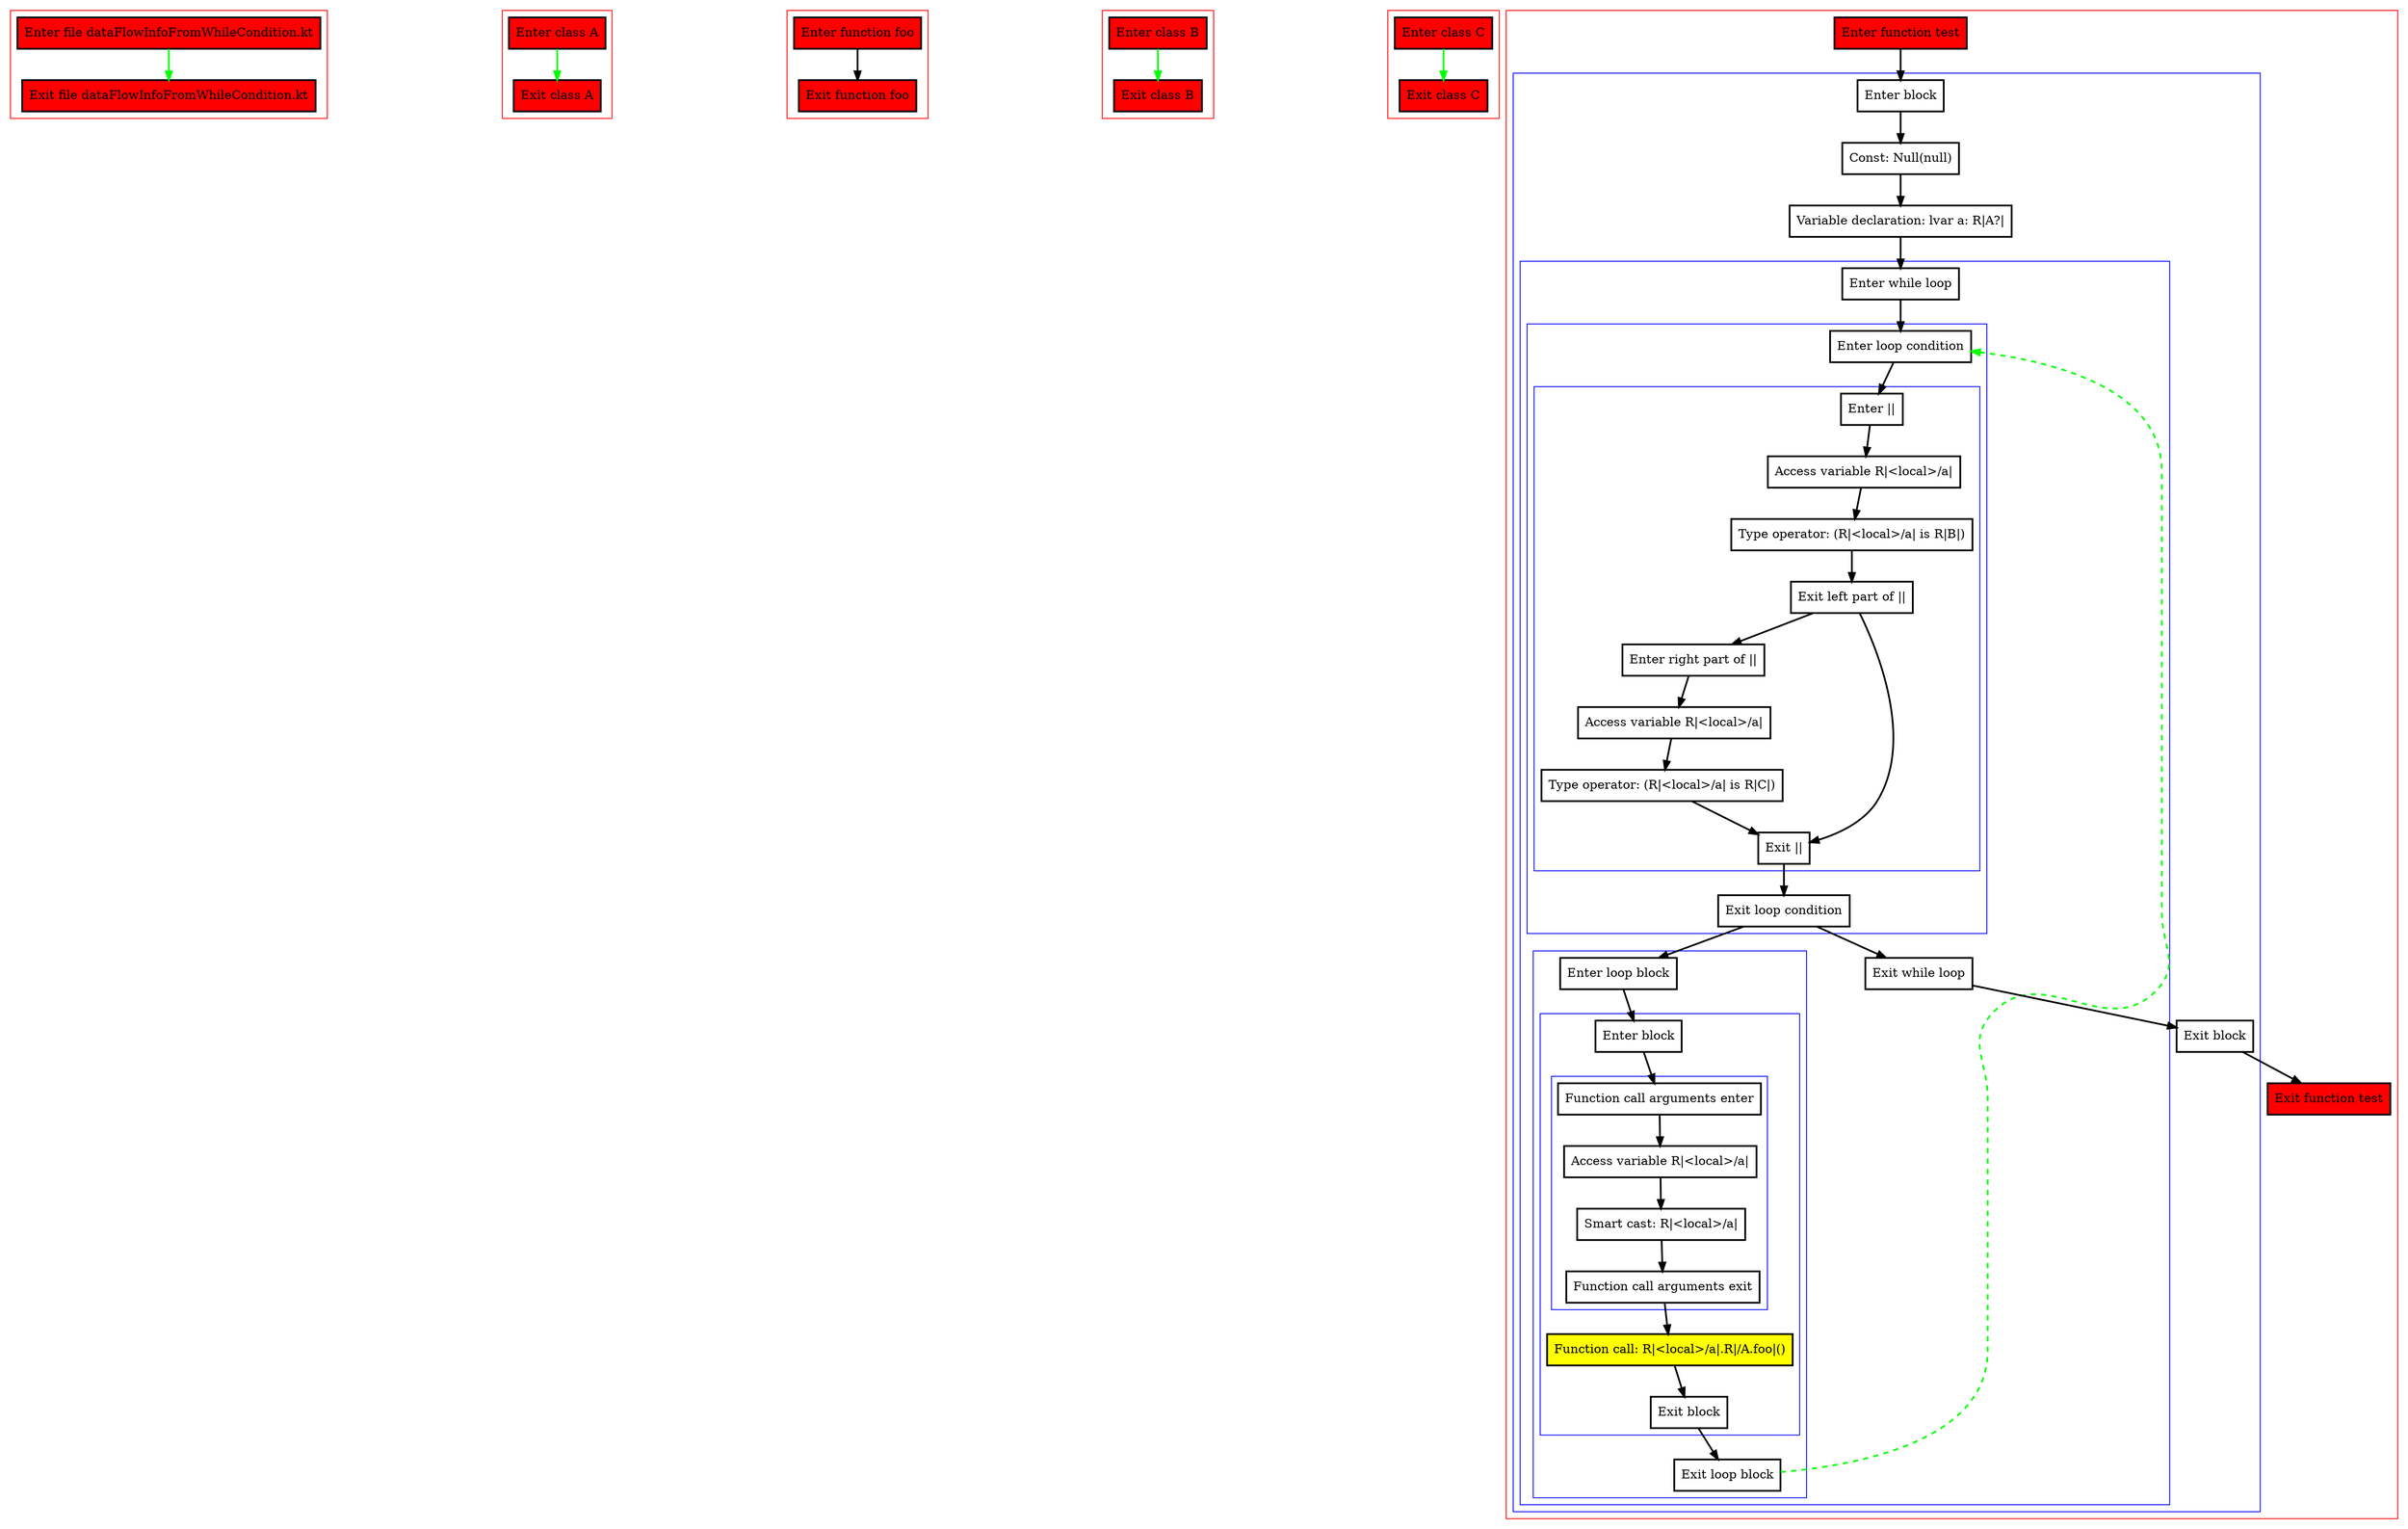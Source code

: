 digraph dataFlowInfoFromWhileCondition_kt {
    graph [nodesep=3]
    node [shape=box penwidth=2]
    edge [penwidth=2]

    subgraph cluster_0 {
        color=red
        0 [label="Enter file dataFlowInfoFromWhileCondition.kt" style="filled" fillcolor=red];
        1 [label="Exit file dataFlowInfoFromWhileCondition.kt" style="filled" fillcolor=red];
    }
    0 -> {1} [color=green];

    subgraph cluster_1 {
        color=red
        2 [label="Enter class A" style="filled" fillcolor=red];
        3 [label="Exit class A" style="filled" fillcolor=red];
    }
    2 -> {3} [color=green];

    subgraph cluster_2 {
        color=red
        4 [label="Enter function foo" style="filled" fillcolor=red];
        5 [label="Exit function foo" style="filled" fillcolor=red];
    }
    4 -> {5};

    subgraph cluster_3 {
        color=red
        6 [label="Enter class B" style="filled" fillcolor=red];
        7 [label="Exit class B" style="filled" fillcolor=red];
    }
    6 -> {7} [color=green];

    subgraph cluster_4 {
        color=red
        8 [label="Enter class C" style="filled" fillcolor=red];
        9 [label="Exit class C" style="filled" fillcolor=red];
    }
    8 -> {9} [color=green];

    subgraph cluster_5 {
        color=red
        10 [label="Enter function test" style="filled" fillcolor=red];
        subgraph cluster_6 {
            color=blue
            11 [label="Enter block"];
            12 [label="Const: Null(null)"];
            13 [label="Variable declaration: lvar a: R|A?|"];
            subgraph cluster_7 {
                color=blue
                14 [label="Enter while loop"];
                subgraph cluster_8 {
                    color=blue
                    15 [label="Enter loop condition"];
                    subgraph cluster_9 {
                        color=blue
                        16 [label="Enter ||"];
                        17 [label="Access variable R|<local>/a|"];
                        18 [label="Type operator: (R|<local>/a| is R|B|)"];
                        19 [label="Exit left part of ||"];
                        20 [label="Enter right part of ||"];
                        21 [label="Access variable R|<local>/a|"];
                        22 [label="Type operator: (R|<local>/a| is R|C|)"];
                        23 [label="Exit ||"];
                    }
                    24 [label="Exit loop condition"];
                }
                subgraph cluster_10 {
                    color=blue
                    25 [label="Enter loop block"];
                    subgraph cluster_11 {
                        color=blue
                        26 [label="Enter block"];
                        subgraph cluster_12 {
                            color=blue
                            27 [label="Function call arguments enter"];
                            28 [label="Access variable R|<local>/a|"];
                            29 [label="Smart cast: R|<local>/a|"];
                            30 [label="Function call arguments exit"];
                        }
                        31 [label="Function call: R|<local>/a|.R|/A.foo|()" style="filled" fillcolor=yellow];
                        32 [label="Exit block"];
                    }
                    33 [label="Exit loop block"];
                }
                34 [label="Exit while loop"];
            }
            35 [label="Exit block"];
        }
        36 [label="Exit function test" style="filled" fillcolor=red];
    }
    10 -> {11};
    11 -> {12};
    12 -> {13};
    13 -> {14};
    14 -> {15};
    15 -> {16};
    16 -> {17};
    17 -> {18};
    18 -> {19};
    19 -> {20 23};
    20 -> {21};
    21 -> {22};
    22 -> {23};
    23 -> {24};
    24 -> {25 34};
    25 -> {26};
    26 -> {27};
    27 -> {28};
    28 -> {29};
    29 -> {30};
    30 -> {31};
    31 -> {32};
    32 -> {33};
    33 -> {15} [color=green style=dashed];
    34 -> {35};
    35 -> {36};

}
